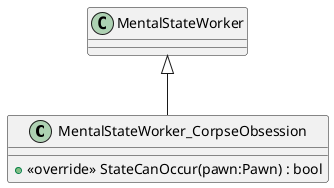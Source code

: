 @startuml
class MentalStateWorker_CorpseObsession {
    + <<override>> StateCanOccur(pawn:Pawn) : bool
}
MentalStateWorker <|-- MentalStateWorker_CorpseObsession
@enduml
